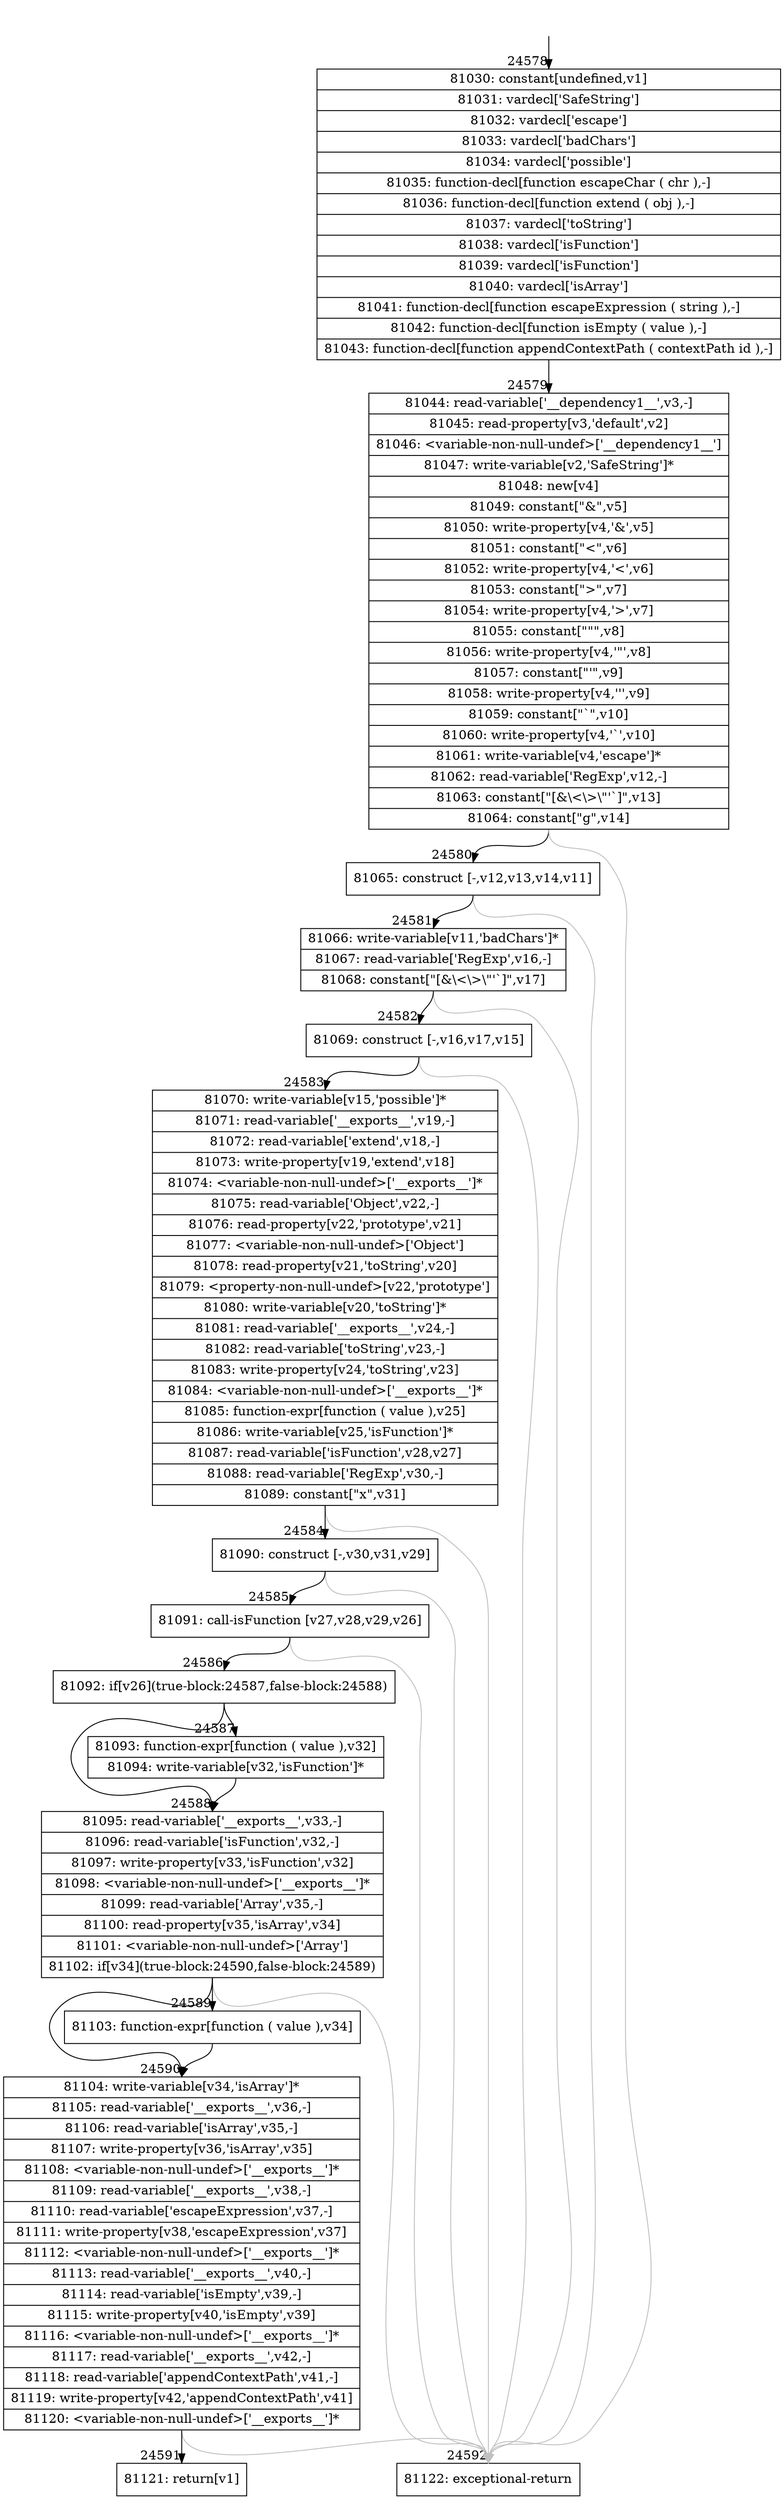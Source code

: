 digraph {
rankdir="TD"
BB_entry2144[shape=none,label=""];
BB_entry2144 -> BB24578 [tailport=s, headport=n, headlabel="    24578"]
BB24578 [shape=record label="{81030: constant[undefined,v1]|81031: vardecl['SafeString']|81032: vardecl['escape']|81033: vardecl['badChars']|81034: vardecl['possible']|81035: function-decl[function escapeChar ( chr ),-]|81036: function-decl[function extend ( obj ),-]|81037: vardecl['toString']|81038: vardecl['isFunction']|81039: vardecl['isFunction']|81040: vardecl['isArray']|81041: function-decl[function escapeExpression ( string ),-]|81042: function-decl[function isEmpty ( value ),-]|81043: function-decl[function appendContextPath ( contextPath id ),-]}" ] 
BB24578 -> BB24579 [tailport=s, headport=n, headlabel="      24579"]
BB24579 [shape=record label="{81044: read-variable['__dependency1__',v3,-]|81045: read-property[v3,'default',v2]|81046: \<variable-non-null-undef\>['__dependency1__']|81047: write-variable[v2,'SafeString']*|81048: new[v4]|81049: constant[\"&amp;\",v5]|81050: write-property[v4,'&',v5]|81051: constant[\"&lt;\",v6]|81052: write-property[v4,'\<',v6]|81053: constant[\"&gt;\",v7]|81054: write-property[v4,'\>',v7]|81055: constant[\"&quot;\",v8]|81056: write-property[v4,'\"',v8]|81057: constant[\"&#x27;\",v9]|81058: write-property[v4,''',v9]|81059: constant[\"&#x60;\",v10]|81060: write-property[v4,'`',v10]|81061: write-variable[v4,'escape']*|81062: read-variable['RegExp',v12,-]|81063: constant[\"[&\\\<\\\>\\\"'`]\",v13]|81064: constant[\"g\",v14]}" ] 
BB24579 -> BB24580 [tailport=s, headport=n, headlabel="      24580"]
BB24579 -> BB24592 [tailport=s, headport=n, color=gray, headlabel="      24592"]
BB24580 [shape=record label="{81065: construct [-,v12,v13,v14,v11]}" ] 
BB24580 -> BB24581 [tailport=s, headport=n, headlabel="      24581"]
BB24580 -> BB24592 [tailport=s, headport=n, color=gray]
BB24581 [shape=record label="{81066: write-variable[v11,'badChars']*|81067: read-variable['RegExp',v16,-]|81068: constant[\"[&\\\<\\\>\\\"'`]\",v17]}" ] 
BB24581 -> BB24582 [tailport=s, headport=n, headlabel="      24582"]
BB24581 -> BB24592 [tailport=s, headport=n, color=gray]
BB24582 [shape=record label="{81069: construct [-,v16,v17,v15]}" ] 
BB24582 -> BB24583 [tailport=s, headport=n, headlabel="      24583"]
BB24582 -> BB24592 [tailport=s, headport=n, color=gray]
BB24583 [shape=record label="{81070: write-variable[v15,'possible']*|81071: read-variable['__exports__',v19,-]|81072: read-variable['extend',v18,-]|81073: write-property[v19,'extend',v18]|81074: \<variable-non-null-undef\>['__exports__']*|81075: read-variable['Object',v22,-]|81076: read-property[v22,'prototype',v21]|81077: \<variable-non-null-undef\>['Object']|81078: read-property[v21,'toString',v20]|81079: \<property-non-null-undef\>[v22,'prototype']|81080: write-variable[v20,'toString']*|81081: read-variable['__exports__',v24,-]|81082: read-variable['toString',v23,-]|81083: write-property[v24,'toString',v23]|81084: \<variable-non-null-undef\>['__exports__']*|81085: function-expr[function ( value ),v25]|81086: write-variable[v25,'isFunction']*|81087: read-variable['isFunction',v28,v27]|81088: read-variable['RegExp',v30,-]|81089: constant[\"x\",v31]}" ] 
BB24583 -> BB24584 [tailport=s, headport=n, headlabel="      24584"]
BB24583 -> BB24592 [tailport=s, headport=n, color=gray]
BB24584 [shape=record label="{81090: construct [-,v30,v31,v29]}" ] 
BB24584 -> BB24585 [tailport=s, headport=n, headlabel="      24585"]
BB24584 -> BB24592 [tailport=s, headport=n, color=gray]
BB24585 [shape=record label="{81091: call-isFunction [v27,v28,v29,v26]}" ] 
BB24585 -> BB24586 [tailport=s, headport=n, headlabel="      24586"]
BB24585 -> BB24592 [tailport=s, headport=n, color=gray]
BB24586 [shape=record label="{81092: if[v26](true-block:24587,false-block:24588)}" ] 
BB24586 -> BB24587 [tailport=s, headport=n, headlabel="      24587"]
BB24586 -> BB24588 [tailport=s, headport=n, headlabel="      24588"]
BB24587 [shape=record label="{81093: function-expr[function ( value ),v32]|81094: write-variable[v32,'isFunction']*}" ] 
BB24587 -> BB24588 [tailport=s, headport=n]
BB24588 [shape=record label="{81095: read-variable['__exports__',v33,-]|81096: read-variable['isFunction',v32,-]|81097: write-property[v33,'isFunction',v32]|81098: \<variable-non-null-undef\>['__exports__']*|81099: read-variable['Array',v35,-]|81100: read-property[v35,'isArray',v34]|81101: \<variable-non-null-undef\>['Array']|81102: if[v34](true-block:24590,false-block:24589)}" ] 
BB24588 -> BB24590 [tailport=s, headport=n, headlabel="      24590"]
BB24588 -> BB24589 [tailport=s, headport=n, headlabel="      24589"]
BB24588 -> BB24592 [tailport=s, headport=n, color=gray]
BB24589 [shape=record label="{81103: function-expr[function ( value ),v34]}" ] 
BB24589 -> BB24590 [tailport=s, headport=n]
BB24590 [shape=record label="{81104: write-variable[v34,'isArray']*|81105: read-variable['__exports__',v36,-]|81106: read-variable['isArray',v35,-]|81107: write-property[v36,'isArray',v35]|81108: \<variable-non-null-undef\>['__exports__']*|81109: read-variable['__exports__',v38,-]|81110: read-variable['escapeExpression',v37,-]|81111: write-property[v38,'escapeExpression',v37]|81112: \<variable-non-null-undef\>['__exports__']*|81113: read-variable['__exports__',v40,-]|81114: read-variable['isEmpty',v39,-]|81115: write-property[v40,'isEmpty',v39]|81116: \<variable-non-null-undef\>['__exports__']*|81117: read-variable['__exports__',v42,-]|81118: read-variable['appendContextPath',v41,-]|81119: write-property[v42,'appendContextPath',v41]|81120: \<variable-non-null-undef\>['__exports__']*}" ] 
BB24590 -> BB24591 [tailport=s, headport=n, headlabel="      24591"]
BB24590 -> BB24592 [tailport=s, headport=n, color=gray]
BB24591 [shape=record label="{81121: return[v1]}" ] 
BB24592 [shape=record label="{81122: exceptional-return}" ] 
//#$~ 46088
}
